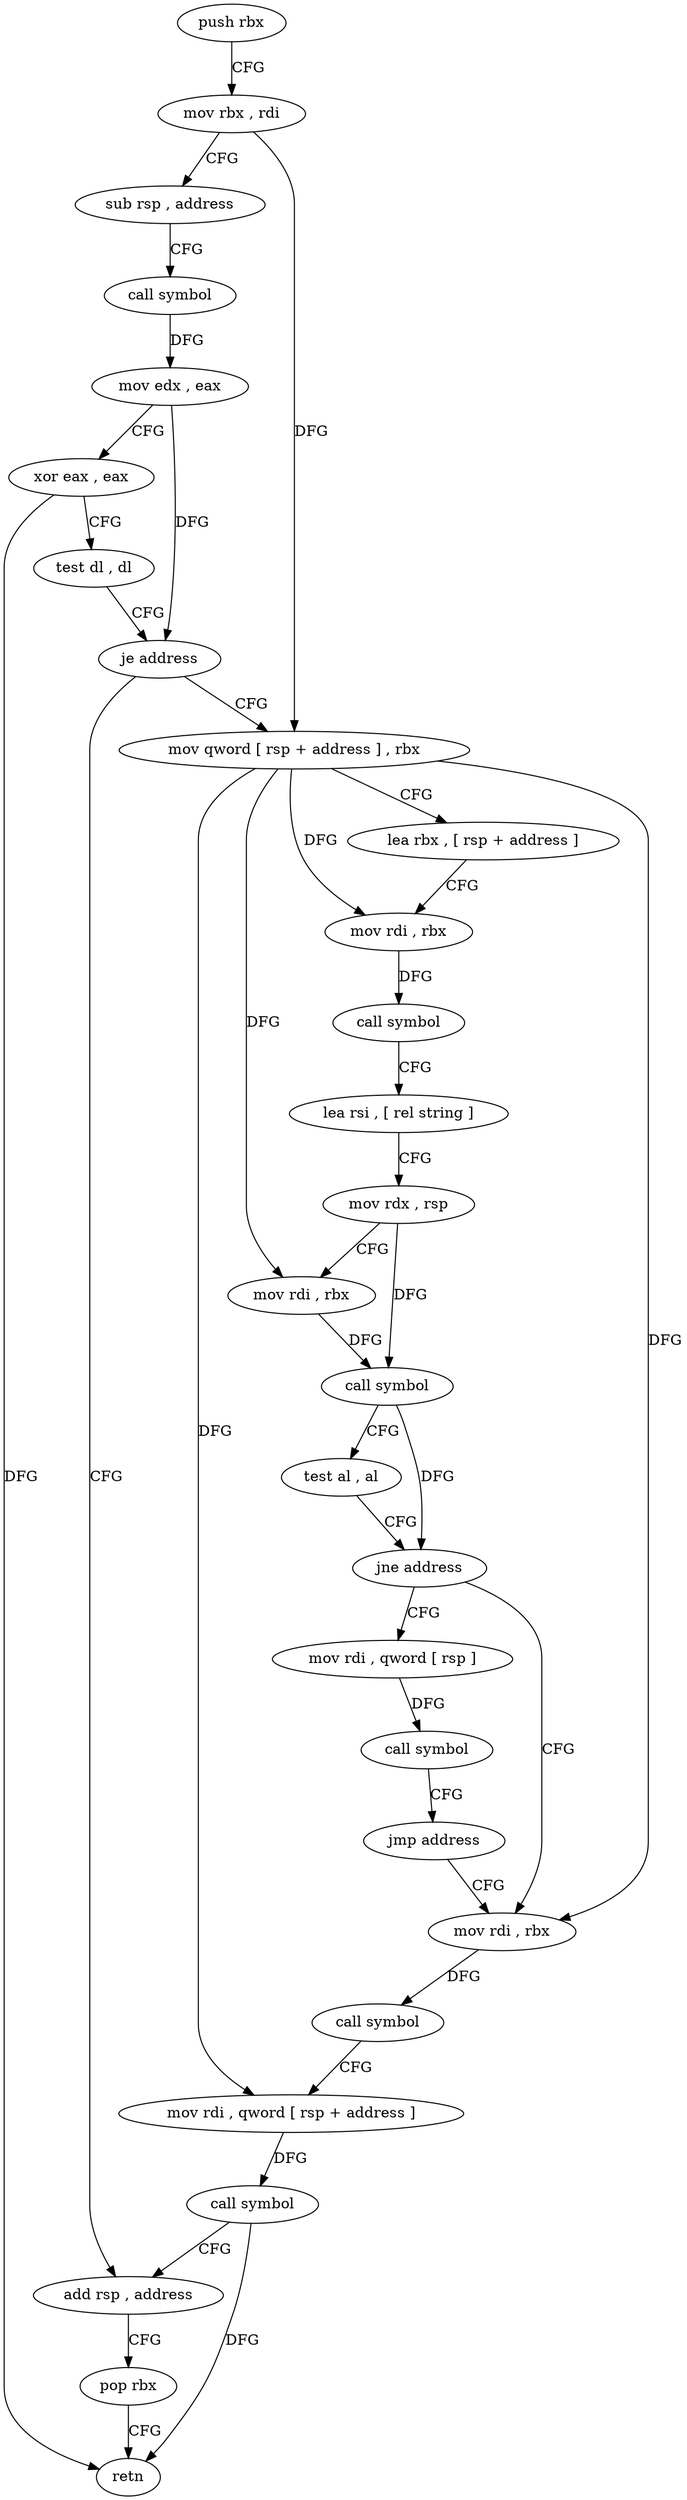 digraph "func" {
"150384" [label = "push rbx" ]
"150385" [label = "mov rbx , rdi" ]
"150388" [label = "sub rsp , address" ]
"150392" [label = "call symbol" ]
"150397" [label = "mov edx , eax" ]
"150399" [label = "xor eax , eax" ]
"150401" [label = "test dl , dl" ]
"150403" [label = "je address" ]
"150463" [label = "add rsp , address" ]
"150405" [label = "mov qword [ rsp + address ] , rbx" ]
"150467" [label = "pop rbx" ]
"150468" [label = "retn" ]
"150410" [label = "lea rbx , [ rsp + address ]" ]
"150415" [label = "mov rdi , rbx" ]
"150418" [label = "call symbol" ]
"150423" [label = "lea rsi , [ rel string ]" ]
"150430" [label = "mov rdx , rsp" ]
"150433" [label = "mov rdi , rbx" ]
"150436" [label = "call symbol" ]
"150441" [label = "test al , al" ]
"150443" [label = "jne address" ]
"150472" [label = "mov rdi , qword [ rsp ]" ]
"150445" [label = "mov rdi , rbx" ]
"150476" [label = "call symbol" ]
"150481" [label = "jmp address" ]
"150448" [label = "call symbol" ]
"150453" [label = "mov rdi , qword [ rsp + address ]" ]
"150458" [label = "call symbol" ]
"150384" -> "150385" [ label = "CFG" ]
"150385" -> "150388" [ label = "CFG" ]
"150385" -> "150405" [ label = "DFG" ]
"150388" -> "150392" [ label = "CFG" ]
"150392" -> "150397" [ label = "DFG" ]
"150397" -> "150399" [ label = "CFG" ]
"150397" -> "150403" [ label = "DFG" ]
"150399" -> "150401" [ label = "CFG" ]
"150399" -> "150468" [ label = "DFG" ]
"150401" -> "150403" [ label = "CFG" ]
"150403" -> "150463" [ label = "CFG" ]
"150403" -> "150405" [ label = "CFG" ]
"150463" -> "150467" [ label = "CFG" ]
"150405" -> "150410" [ label = "CFG" ]
"150405" -> "150453" [ label = "DFG" ]
"150405" -> "150415" [ label = "DFG" ]
"150405" -> "150433" [ label = "DFG" ]
"150405" -> "150445" [ label = "DFG" ]
"150467" -> "150468" [ label = "CFG" ]
"150410" -> "150415" [ label = "CFG" ]
"150415" -> "150418" [ label = "DFG" ]
"150418" -> "150423" [ label = "CFG" ]
"150423" -> "150430" [ label = "CFG" ]
"150430" -> "150433" [ label = "CFG" ]
"150430" -> "150436" [ label = "DFG" ]
"150433" -> "150436" [ label = "DFG" ]
"150436" -> "150441" [ label = "CFG" ]
"150436" -> "150443" [ label = "DFG" ]
"150441" -> "150443" [ label = "CFG" ]
"150443" -> "150472" [ label = "CFG" ]
"150443" -> "150445" [ label = "CFG" ]
"150472" -> "150476" [ label = "DFG" ]
"150445" -> "150448" [ label = "DFG" ]
"150476" -> "150481" [ label = "CFG" ]
"150481" -> "150445" [ label = "CFG" ]
"150448" -> "150453" [ label = "CFG" ]
"150453" -> "150458" [ label = "DFG" ]
"150458" -> "150463" [ label = "CFG" ]
"150458" -> "150468" [ label = "DFG" ]
}
